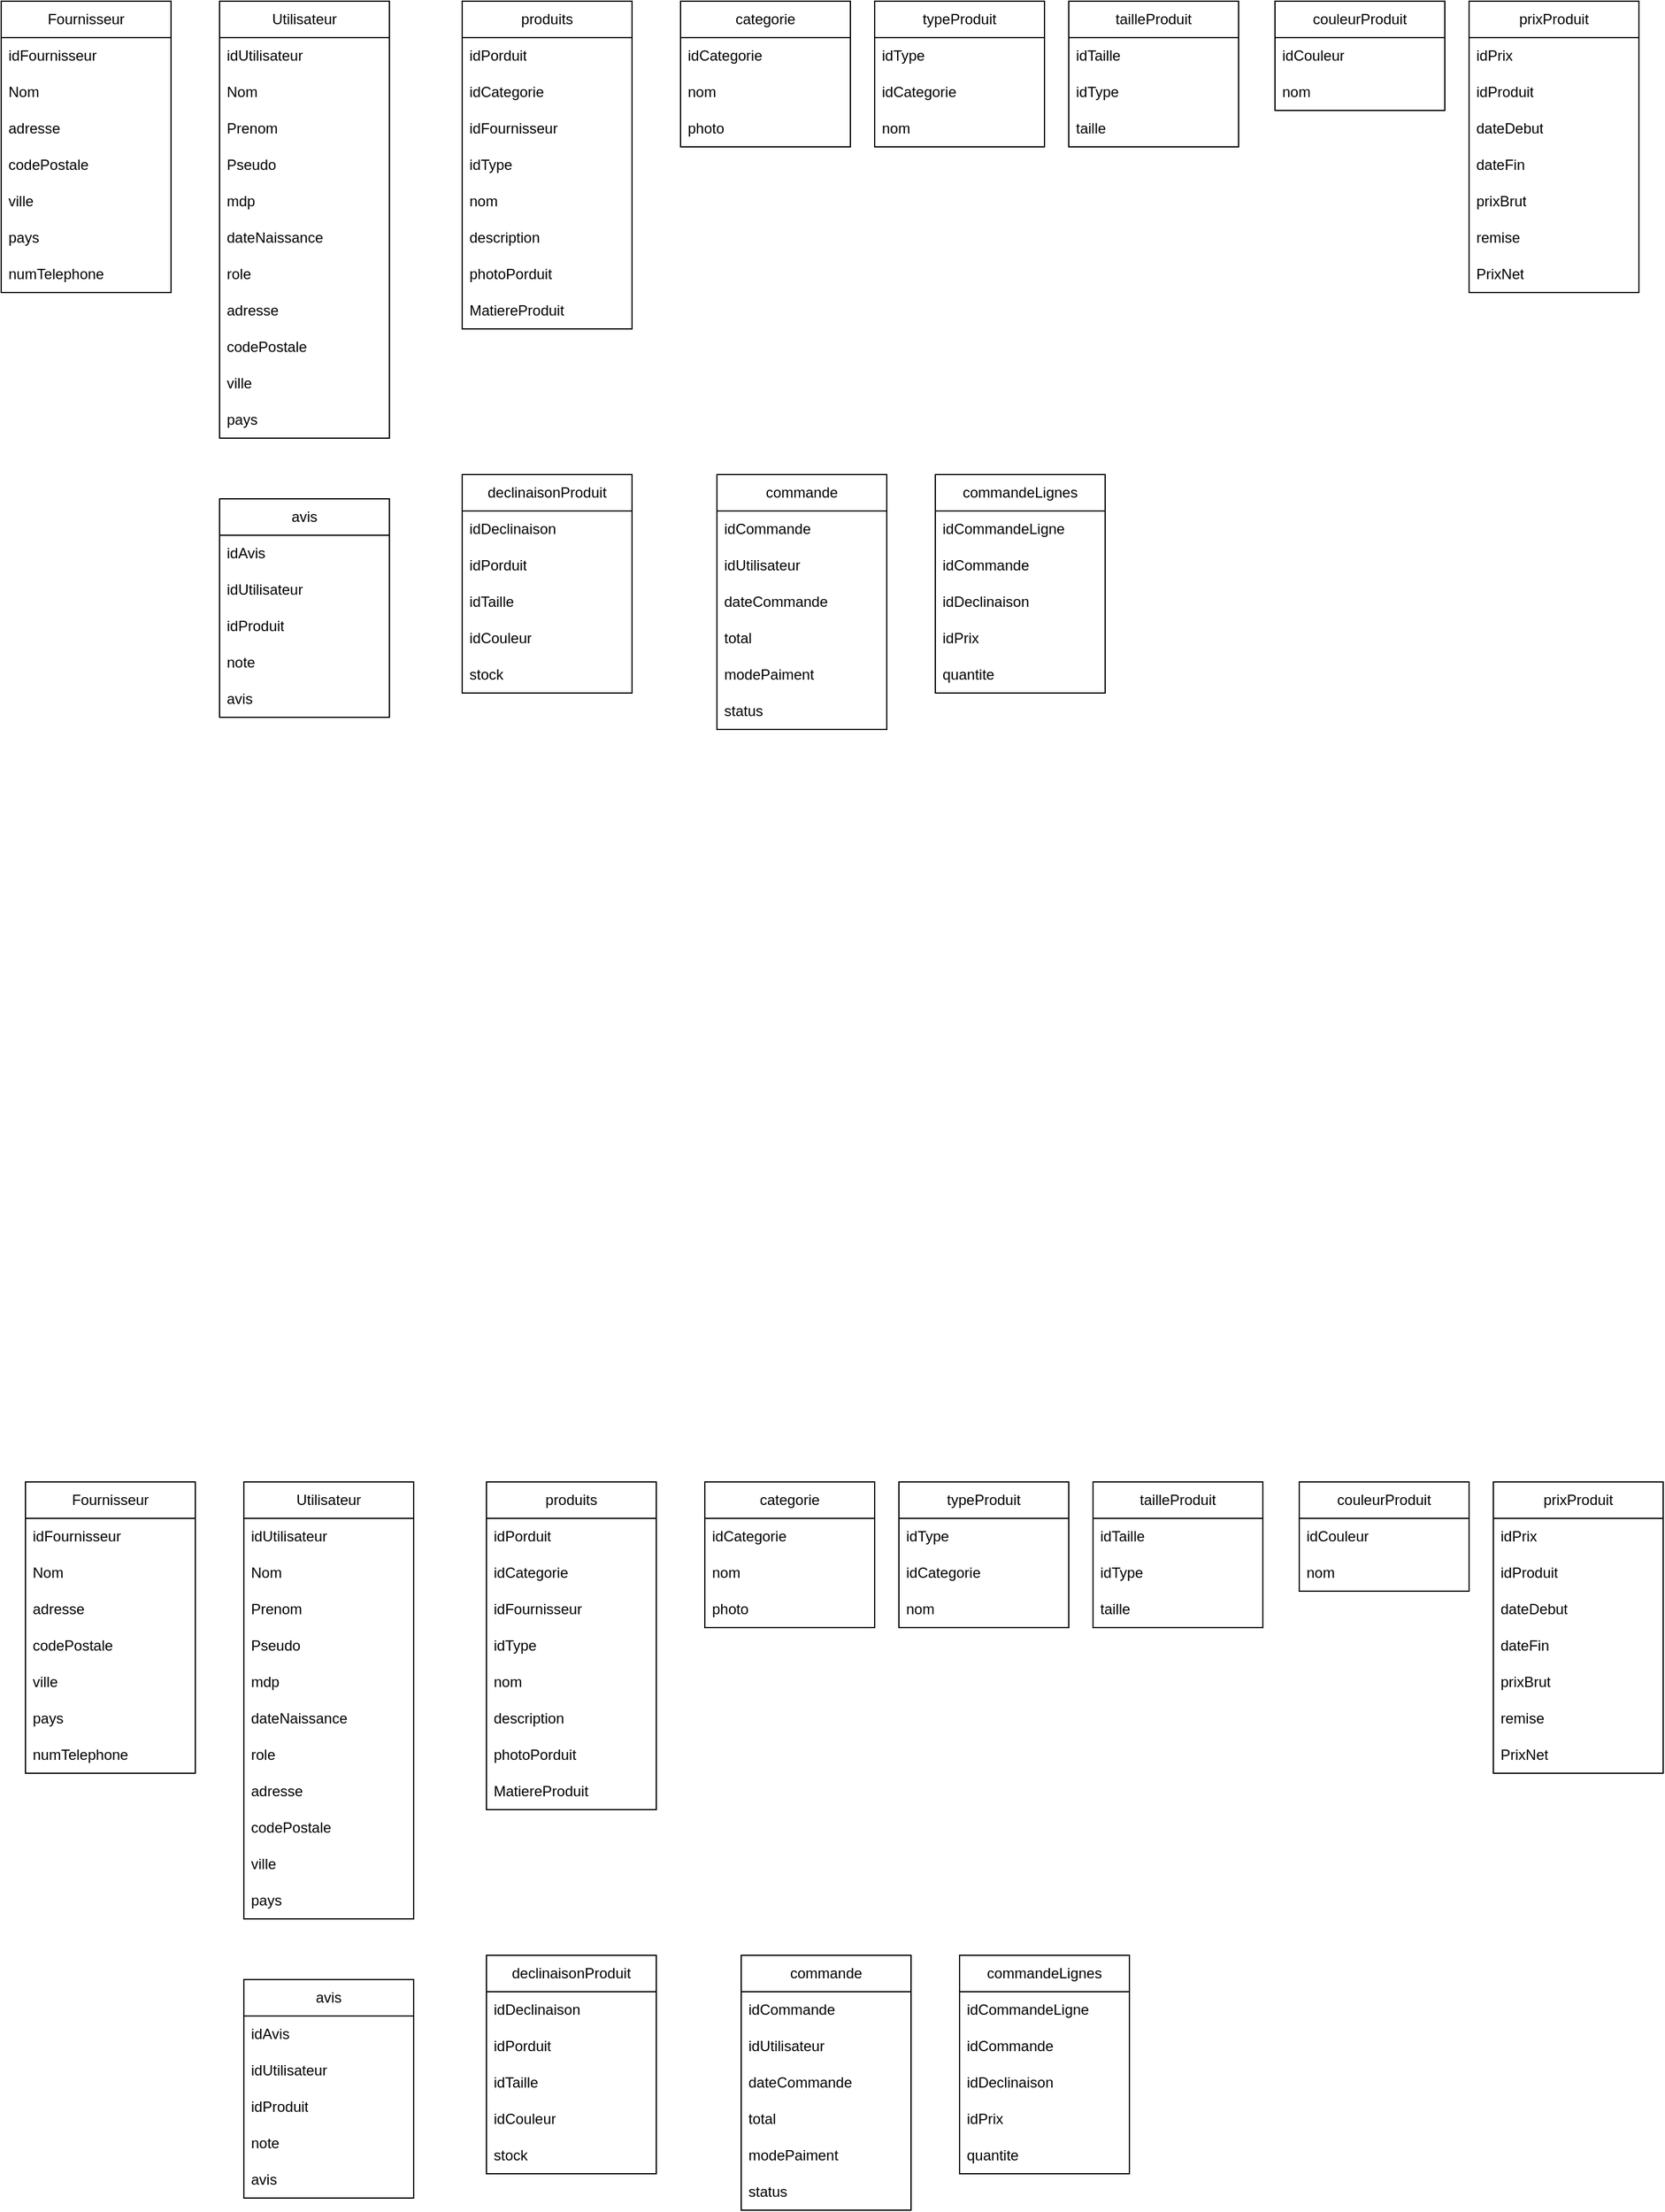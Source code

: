 <mxfile version="22.1.17" type="github">
  <diagram name="Page-1" id="k__kciaEi_C-6VSmyjG8">
    <mxGraphModel dx="2523" dy="2524" grid="1" gridSize="10" guides="1" tooltips="1" connect="1" arrows="1" fold="1" page="1" pageScale="1" pageWidth="827" pageHeight="1169" math="0" shadow="0">
      <root>
        <mxCell id="0" />
        <mxCell id="1" parent="0" />
        <mxCell id="GK3jMs-wadI2G_yXrErp-1" value="Utilisateur" style="swimlane;fontStyle=0;childLayout=stackLayout;horizontal=1;startSize=30;horizontalStack=0;resizeParent=1;resizeParentMax=0;resizeLast=0;collapsible=1;marginBottom=0;whiteSpace=wrap;html=1;" vertex="1" parent="1">
          <mxGeometry x="250" y="-30" width="140" height="360" as="geometry" />
        </mxCell>
        <mxCell id="GK3jMs-wadI2G_yXrErp-2" value="idUtilisateur" style="text;strokeColor=none;fillColor=none;align=left;verticalAlign=middle;spacingLeft=4;spacingRight=4;overflow=hidden;points=[[0,0.5],[1,0.5]];portConstraint=eastwest;rotatable=0;whiteSpace=wrap;html=1;" vertex="1" parent="GK3jMs-wadI2G_yXrErp-1">
          <mxGeometry y="30" width="140" height="30" as="geometry" />
        </mxCell>
        <mxCell id="GK3jMs-wadI2G_yXrErp-3" value="Nom" style="text;strokeColor=none;fillColor=none;align=left;verticalAlign=middle;spacingLeft=4;spacingRight=4;overflow=hidden;points=[[0,0.5],[1,0.5]];portConstraint=eastwest;rotatable=0;whiteSpace=wrap;html=1;" vertex="1" parent="GK3jMs-wadI2G_yXrErp-1">
          <mxGeometry y="60" width="140" height="30" as="geometry" />
        </mxCell>
        <mxCell id="GK3jMs-wadI2G_yXrErp-4" value="Prenom" style="text;strokeColor=none;fillColor=none;align=left;verticalAlign=middle;spacingLeft=4;spacingRight=4;overflow=hidden;points=[[0,0.5],[1,0.5]];portConstraint=eastwest;rotatable=0;whiteSpace=wrap;html=1;" vertex="1" parent="GK3jMs-wadI2G_yXrErp-1">
          <mxGeometry y="90" width="140" height="30" as="geometry" />
        </mxCell>
        <mxCell id="GK3jMs-wadI2G_yXrErp-5" value="Pseudo" style="text;strokeColor=none;fillColor=none;align=left;verticalAlign=middle;spacingLeft=4;spacingRight=4;overflow=hidden;points=[[0,0.5],[1,0.5]];portConstraint=eastwest;rotatable=0;whiteSpace=wrap;html=1;" vertex="1" parent="GK3jMs-wadI2G_yXrErp-1">
          <mxGeometry y="120" width="140" height="30" as="geometry" />
        </mxCell>
        <mxCell id="GK3jMs-wadI2G_yXrErp-10" value="mdp" style="text;strokeColor=none;fillColor=none;align=left;verticalAlign=middle;spacingLeft=4;spacingRight=4;overflow=hidden;points=[[0,0.5],[1,0.5]];portConstraint=eastwest;rotatable=0;whiteSpace=wrap;html=1;" vertex="1" parent="GK3jMs-wadI2G_yXrErp-1">
          <mxGeometry y="150" width="140" height="30" as="geometry" />
        </mxCell>
        <mxCell id="GK3jMs-wadI2G_yXrErp-12" value="dateNaissance" style="text;strokeColor=none;fillColor=none;align=left;verticalAlign=middle;spacingLeft=4;spacingRight=4;overflow=hidden;points=[[0,0.5],[1,0.5]];portConstraint=eastwest;rotatable=0;whiteSpace=wrap;html=1;" vertex="1" parent="GK3jMs-wadI2G_yXrErp-1">
          <mxGeometry y="180" width="140" height="30" as="geometry" />
        </mxCell>
        <mxCell id="GK3jMs-wadI2G_yXrErp-11" value="role" style="text;strokeColor=none;fillColor=none;align=left;verticalAlign=middle;spacingLeft=4;spacingRight=4;overflow=hidden;points=[[0,0.5],[1,0.5]];portConstraint=eastwest;rotatable=0;whiteSpace=wrap;html=1;" vertex="1" parent="GK3jMs-wadI2G_yXrErp-1">
          <mxGeometry y="210" width="140" height="30" as="geometry" />
        </mxCell>
        <mxCell id="GK3jMs-wadI2G_yXrErp-13" value="adresse" style="text;strokeColor=none;fillColor=none;align=left;verticalAlign=middle;spacingLeft=4;spacingRight=4;overflow=hidden;points=[[0,0.5],[1,0.5]];portConstraint=eastwest;rotatable=0;whiteSpace=wrap;html=1;" vertex="1" parent="GK3jMs-wadI2G_yXrErp-1">
          <mxGeometry y="240" width="140" height="30" as="geometry" />
        </mxCell>
        <mxCell id="GK3jMs-wadI2G_yXrErp-14" value="codePostale" style="text;strokeColor=none;fillColor=none;align=left;verticalAlign=middle;spacingLeft=4;spacingRight=4;overflow=hidden;points=[[0,0.5],[1,0.5]];portConstraint=eastwest;rotatable=0;whiteSpace=wrap;html=1;" vertex="1" parent="GK3jMs-wadI2G_yXrErp-1">
          <mxGeometry y="270" width="140" height="30" as="geometry" />
        </mxCell>
        <mxCell id="GK3jMs-wadI2G_yXrErp-15" value="ville" style="text;strokeColor=none;fillColor=none;align=left;verticalAlign=middle;spacingLeft=4;spacingRight=4;overflow=hidden;points=[[0,0.5],[1,0.5]];portConstraint=eastwest;rotatable=0;whiteSpace=wrap;html=1;" vertex="1" parent="GK3jMs-wadI2G_yXrErp-1">
          <mxGeometry y="300" width="140" height="30" as="geometry" />
        </mxCell>
        <mxCell id="GK3jMs-wadI2G_yXrErp-17" value="pays" style="text;strokeColor=none;fillColor=none;align=left;verticalAlign=middle;spacingLeft=4;spacingRight=4;overflow=hidden;points=[[0,0.5],[1,0.5]];portConstraint=eastwest;rotatable=0;whiteSpace=wrap;html=1;" vertex="1" parent="GK3jMs-wadI2G_yXrErp-1">
          <mxGeometry y="330" width="140" height="30" as="geometry" />
        </mxCell>
        <mxCell id="GK3jMs-wadI2G_yXrErp-18" value="produits" style="swimlane;fontStyle=0;childLayout=stackLayout;horizontal=1;startSize=30;horizontalStack=0;resizeParent=1;resizeParentMax=0;resizeLast=0;collapsible=1;marginBottom=0;whiteSpace=wrap;html=1;" vertex="1" parent="1">
          <mxGeometry x="450" y="-30" width="140" height="270" as="geometry" />
        </mxCell>
        <mxCell id="GK3jMs-wadI2G_yXrErp-19" value="idPorduit" style="text;strokeColor=none;fillColor=none;align=left;verticalAlign=middle;spacingLeft=4;spacingRight=4;overflow=hidden;points=[[0,0.5],[1,0.5]];portConstraint=eastwest;rotatable=0;whiteSpace=wrap;html=1;" vertex="1" parent="GK3jMs-wadI2G_yXrErp-18">
          <mxGeometry y="30" width="140" height="30" as="geometry" />
        </mxCell>
        <mxCell id="GK3jMs-wadI2G_yXrErp-20" value="idCategorie" style="text;strokeColor=none;fillColor=none;align=left;verticalAlign=middle;spacingLeft=4;spacingRight=4;overflow=hidden;points=[[0,0.5],[1,0.5]];portConstraint=eastwest;rotatable=0;whiteSpace=wrap;html=1;" vertex="1" parent="GK3jMs-wadI2G_yXrErp-18">
          <mxGeometry y="60" width="140" height="30" as="geometry" />
        </mxCell>
        <mxCell id="GK3jMs-wadI2G_yXrErp-21" value="idFournisseur" style="text;strokeColor=none;fillColor=none;align=left;verticalAlign=middle;spacingLeft=4;spacingRight=4;overflow=hidden;points=[[0,0.5],[1,0.5]];portConstraint=eastwest;rotatable=0;whiteSpace=wrap;html=1;" vertex="1" parent="GK3jMs-wadI2G_yXrErp-18">
          <mxGeometry y="90" width="140" height="30" as="geometry" />
        </mxCell>
        <mxCell id="GK3jMs-wadI2G_yXrErp-22" value="idType" style="text;strokeColor=none;fillColor=none;align=left;verticalAlign=middle;spacingLeft=4;spacingRight=4;overflow=hidden;points=[[0,0.5],[1,0.5]];portConstraint=eastwest;rotatable=0;whiteSpace=wrap;html=1;" vertex="1" parent="GK3jMs-wadI2G_yXrErp-18">
          <mxGeometry y="120" width="140" height="30" as="geometry" />
        </mxCell>
        <mxCell id="GK3jMs-wadI2G_yXrErp-23" value="nom" style="text;strokeColor=none;fillColor=none;align=left;verticalAlign=middle;spacingLeft=4;spacingRight=4;overflow=hidden;points=[[0,0.5],[1,0.5]];portConstraint=eastwest;rotatable=0;whiteSpace=wrap;html=1;" vertex="1" parent="GK3jMs-wadI2G_yXrErp-18">
          <mxGeometry y="150" width="140" height="30" as="geometry" />
        </mxCell>
        <mxCell id="GK3jMs-wadI2G_yXrErp-24" value="description" style="text;strokeColor=none;fillColor=none;align=left;verticalAlign=middle;spacingLeft=4;spacingRight=4;overflow=hidden;points=[[0,0.5],[1,0.5]];portConstraint=eastwest;rotatable=0;whiteSpace=wrap;html=1;" vertex="1" parent="GK3jMs-wadI2G_yXrErp-18">
          <mxGeometry y="180" width="140" height="30" as="geometry" />
        </mxCell>
        <mxCell id="GK3jMs-wadI2G_yXrErp-25" value="photoPorduit" style="text;strokeColor=none;fillColor=none;align=left;verticalAlign=middle;spacingLeft=4;spacingRight=4;overflow=hidden;points=[[0,0.5],[1,0.5]];portConstraint=eastwest;rotatable=0;whiteSpace=wrap;html=1;" vertex="1" parent="GK3jMs-wadI2G_yXrErp-18">
          <mxGeometry y="210" width="140" height="30" as="geometry" />
        </mxCell>
        <mxCell id="GK3jMs-wadI2G_yXrErp-26" value="MatiereProduit" style="text;strokeColor=none;fillColor=none;align=left;verticalAlign=middle;spacingLeft=4;spacingRight=4;overflow=hidden;points=[[0,0.5],[1,0.5]];portConstraint=eastwest;rotatable=0;whiteSpace=wrap;html=1;" vertex="1" parent="GK3jMs-wadI2G_yXrErp-18">
          <mxGeometry y="240" width="140" height="30" as="geometry" />
        </mxCell>
        <mxCell id="GK3jMs-wadI2G_yXrErp-30" value="categorie" style="swimlane;fontStyle=0;childLayout=stackLayout;horizontal=1;startSize=30;horizontalStack=0;resizeParent=1;resizeParentMax=0;resizeLast=0;collapsible=1;marginBottom=0;whiteSpace=wrap;html=1;" vertex="1" parent="1">
          <mxGeometry x="630" y="-30" width="140" height="120" as="geometry" />
        </mxCell>
        <mxCell id="GK3jMs-wadI2G_yXrErp-31" value="idCategorie" style="text;strokeColor=none;fillColor=none;align=left;verticalAlign=middle;spacingLeft=4;spacingRight=4;overflow=hidden;points=[[0,0.5],[1,0.5]];portConstraint=eastwest;rotatable=0;whiteSpace=wrap;html=1;" vertex="1" parent="GK3jMs-wadI2G_yXrErp-30">
          <mxGeometry y="30" width="140" height="30" as="geometry" />
        </mxCell>
        <mxCell id="GK3jMs-wadI2G_yXrErp-32" value="nom" style="text;strokeColor=none;fillColor=none;align=left;verticalAlign=middle;spacingLeft=4;spacingRight=4;overflow=hidden;points=[[0,0.5],[1,0.5]];portConstraint=eastwest;rotatable=0;whiteSpace=wrap;html=1;" vertex="1" parent="GK3jMs-wadI2G_yXrErp-30">
          <mxGeometry y="60" width="140" height="30" as="geometry" />
        </mxCell>
        <mxCell id="GK3jMs-wadI2G_yXrErp-35" value="photo" style="text;strokeColor=none;fillColor=none;align=left;verticalAlign=middle;spacingLeft=4;spacingRight=4;overflow=hidden;points=[[0,0.5],[1,0.5]];portConstraint=eastwest;rotatable=0;whiteSpace=wrap;html=1;" vertex="1" parent="GK3jMs-wadI2G_yXrErp-30">
          <mxGeometry y="90" width="140" height="30" as="geometry" />
        </mxCell>
        <mxCell id="GK3jMs-wadI2G_yXrErp-39" value="typeProduit" style="swimlane;fontStyle=0;childLayout=stackLayout;horizontal=1;startSize=30;horizontalStack=0;resizeParent=1;resizeParentMax=0;resizeLast=0;collapsible=1;marginBottom=0;whiteSpace=wrap;html=1;" vertex="1" parent="1">
          <mxGeometry x="790" y="-30" width="140" height="120" as="geometry" />
        </mxCell>
        <mxCell id="GK3jMs-wadI2G_yXrErp-40" value="idType" style="text;strokeColor=none;fillColor=none;align=left;verticalAlign=middle;spacingLeft=4;spacingRight=4;overflow=hidden;points=[[0,0.5],[1,0.5]];portConstraint=eastwest;rotatable=0;whiteSpace=wrap;html=1;" vertex="1" parent="GK3jMs-wadI2G_yXrErp-39">
          <mxGeometry y="30" width="140" height="30" as="geometry" />
        </mxCell>
        <mxCell id="GK3jMs-wadI2G_yXrErp-41" value="idCategorie" style="text;strokeColor=none;fillColor=none;align=left;verticalAlign=middle;spacingLeft=4;spacingRight=4;overflow=hidden;points=[[0,0.5],[1,0.5]];portConstraint=eastwest;rotatable=0;whiteSpace=wrap;html=1;" vertex="1" parent="GK3jMs-wadI2G_yXrErp-39">
          <mxGeometry y="60" width="140" height="30" as="geometry" />
        </mxCell>
        <mxCell id="GK3jMs-wadI2G_yXrErp-44" value="nom" style="text;strokeColor=none;fillColor=none;align=left;verticalAlign=middle;spacingLeft=4;spacingRight=4;overflow=hidden;points=[[0,0.5],[1,0.5]];portConstraint=eastwest;rotatable=0;whiteSpace=wrap;html=1;" vertex="1" parent="GK3jMs-wadI2G_yXrErp-39">
          <mxGeometry y="90" width="140" height="30" as="geometry" />
        </mxCell>
        <mxCell id="GK3jMs-wadI2G_yXrErp-48" value="tailleProduit" style="swimlane;fontStyle=0;childLayout=stackLayout;horizontal=1;startSize=30;horizontalStack=0;resizeParent=1;resizeParentMax=0;resizeLast=0;collapsible=1;marginBottom=0;whiteSpace=wrap;html=1;" vertex="1" parent="1">
          <mxGeometry x="950" y="-30" width="140" height="120" as="geometry" />
        </mxCell>
        <mxCell id="GK3jMs-wadI2G_yXrErp-49" value="idTaille" style="text;strokeColor=none;fillColor=none;align=left;verticalAlign=middle;spacingLeft=4;spacingRight=4;overflow=hidden;points=[[0,0.5],[1,0.5]];portConstraint=eastwest;rotatable=0;whiteSpace=wrap;html=1;" vertex="1" parent="GK3jMs-wadI2G_yXrErp-48">
          <mxGeometry y="30" width="140" height="30" as="geometry" />
        </mxCell>
        <mxCell id="GK3jMs-wadI2G_yXrErp-50" value="idType" style="text;strokeColor=none;fillColor=none;align=left;verticalAlign=middle;spacingLeft=4;spacingRight=4;overflow=hidden;points=[[0,0.5],[1,0.5]];portConstraint=eastwest;rotatable=0;whiteSpace=wrap;html=1;" vertex="1" parent="GK3jMs-wadI2G_yXrErp-48">
          <mxGeometry y="60" width="140" height="30" as="geometry" />
        </mxCell>
        <mxCell id="GK3jMs-wadI2G_yXrErp-51" value="taille" style="text;strokeColor=none;fillColor=none;align=left;verticalAlign=middle;spacingLeft=4;spacingRight=4;overflow=hidden;points=[[0,0.5],[1,0.5]];portConstraint=eastwest;rotatable=0;whiteSpace=wrap;html=1;" vertex="1" parent="GK3jMs-wadI2G_yXrErp-48">
          <mxGeometry y="90" width="140" height="30" as="geometry" />
        </mxCell>
        <mxCell id="GK3jMs-wadI2G_yXrErp-57" value="couleurProduit" style="swimlane;fontStyle=0;childLayout=stackLayout;horizontal=1;startSize=30;horizontalStack=0;resizeParent=1;resizeParentMax=0;resizeLast=0;collapsible=1;marginBottom=0;whiteSpace=wrap;html=1;" vertex="1" parent="1">
          <mxGeometry x="1120" y="-30" width="140" height="90" as="geometry" />
        </mxCell>
        <mxCell id="GK3jMs-wadI2G_yXrErp-58" value="idCouleur" style="text;strokeColor=none;fillColor=none;align=left;verticalAlign=middle;spacingLeft=4;spacingRight=4;overflow=hidden;points=[[0,0.5],[1,0.5]];portConstraint=eastwest;rotatable=0;whiteSpace=wrap;html=1;" vertex="1" parent="GK3jMs-wadI2G_yXrErp-57">
          <mxGeometry y="30" width="140" height="30" as="geometry" />
        </mxCell>
        <mxCell id="GK3jMs-wadI2G_yXrErp-62" value="nom" style="text;strokeColor=none;fillColor=none;align=left;verticalAlign=middle;spacingLeft=4;spacingRight=4;overflow=hidden;points=[[0,0.5],[1,0.5]];portConstraint=eastwest;rotatable=0;whiteSpace=wrap;html=1;" vertex="1" parent="GK3jMs-wadI2G_yXrErp-57">
          <mxGeometry y="60" width="140" height="30" as="geometry" />
        </mxCell>
        <mxCell id="GK3jMs-wadI2G_yXrErp-66" value="prixProduit" style="swimlane;fontStyle=0;childLayout=stackLayout;horizontal=1;startSize=30;horizontalStack=0;resizeParent=1;resizeParentMax=0;resizeLast=0;collapsible=1;marginBottom=0;whiteSpace=wrap;html=1;" vertex="1" parent="1">
          <mxGeometry x="1280" y="-30" width="140" height="240" as="geometry" />
        </mxCell>
        <mxCell id="GK3jMs-wadI2G_yXrErp-67" value="idPrix" style="text;strokeColor=none;fillColor=none;align=left;verticalAlign=middle;spacingLeft=4;spacingRight=4;overflow=hidden;points=[[0,0.5],[1,0.5]];portConstraint=eastwest;rotatable=0;whiteSpace=wrap;html=1;" vertex="1" parent="GK3jMs-wadI2G_yXrErp-66">
          <mxGeometry y="30" width="140" height="30" as="geometry" />
        </mxCell>
        <mxCell id="GK3jMs-wadI2G_yXrErp-68" value="idProduit" style="text;strokeColor=none;fillColor=none;align=left;verticalAlign=middle;spacingLeft=4;spacingRight=4;overflow=hidden;points=[[0,0.5],[1,0.5]];portConstraint=eastwest;rotatable=0;whiteSpace=wrap;html=1;" vertex="1" parent="GK3jMs-wadI2G_yXrErp-66">
          <mxGeometry y="60" width="140" height="30" as="geometry" />
        </mxCell>
        <mxCell id="GK3jMs-wadI2G_yXrErp-69" value="dateDebut" style="text;strokeColor=none;fillColor=none;align=left;verticalAlign=middle;spacingLeft=4;spacingRight=4;overflow=hidden;points=[[0,0.5],[1,0.5]];portConstraint=eastwest;rotatable=0;whiteSpace=wrap;html=1;" vertex="1" parent="GK3jMs-wadI2G_yXrErp-66">
          <mxGeometry y="90" width="140" height="30" as="geometry" />
        </mxCell>
        <mxCell id="GK3jMs-wadI2G_yXrErp-70" value="dateFin" style="text;strokeColor=none;fillColor=none;align=left;verticalAlign=middle;spacingLeft=4;spacingRight=4;overflow=hidden;points=[[0,0.5],[1,0.5]];portConstraint=eastwest;rotatable=0;whiteSpace=wrap;html=1;" vertex="1" parent="GK3jMs-wadI2G_yXrErp-66">
          <mxGeometry y="120" width="140" height="30" as="geometry" />
        </mxCell>
        <mxCell id="GK3jMs-wadI2G_yXrErp-71" value="prixBrut" style="text;strokeColor=none;fillColor=none;align=left;verticalAlign=middle;spacingLeft=4;spacingRight=4;overflow=hidden;points=[[0,0.5],[1,0.5]];portConstraint=eastwest;rotatable=0;whiteSpace=wrap;html=1;" vertex="1" parent="GK3jMs-wadI2G_yXrErp-66">
          <mxGeometry y="150" width="140" height="30" as="geometry" />
        </mxCell>
        <mxCell id="GK3jMs-wadI2G_yXrErp-72" value="remise" style="text;strokeColor=none;fillColor=none;align=left;verticalAlign=middle;spacingLeft=4;spacingRight=4;overflow=hidden;points=[[0,0.5],[1,0.5]];portConstraint=eastwest;rotatable=0;whiteSpace=wrap;html=1;" vertex="1" parent="GK3jMs-wadI2G_yXrErp-66">
          <mxGeometry y="180" width="140" height="30" as="geometry" />
        </mxCell>
        <mxCell id="GK3jMs-wadI2G_yXrErp-73" value="PrixNet" style="text;strokeColor=none;fillColor=none;align=left;verticalAlign=middle;spacingLeft=4;spacingRight=4;overflow=hidden;points=[[0,0.5],[1,0.5]];portConstraint=eastwest;rotatable=0;whiteSpace=wrap;html=1;" vertex="1" parent="GK3jMs-wadI2G_yXrErp-66">
          <mxGeometry y="210" width="140" height="30" as="geometry" />
        </mxCell>
        <mxCell id="GK3jMs-wadI2G_yXrErp-75" value="declinaisonProduit" style="swimlane;fontStyle=0;childLayout=stackLayout;horizontal=1;startSize=30;horizontalStack=0;resizeParent=1;resizeParentMax=0;resizeLast=0;collapsible=1;marginBottom=0;whiteSpace=wrap;html=1;" vertex="1" parent="1">
          <mxGeometry x="450" y="360" width="140" height="180" as="geometry" />
        </mxCell>
        <mxCell id="GK3jMs-wadI2G_yXrErp-77" value="idDeclinaison" style="text;strokeColor=none;fillColor=none;align=left;verticalAlign=middle;spacingLeft=4;spacingRight=4;overflow=hidden;points=[[0,0.5],[1,0.5]];portConstraint=eastwest;rotatable=0;whiteSpace=wrap;html=1;" vertex="1" parent="GK3jMs-wadI2G_yXrErp-75">
          <mxGeometry y="30" width="140" height="30" as="geometry" />
        </mxCell>
        <mxCell id="GK3jMs-wadI2G_yXrErp-76" value="idPorduit" style="text;strokeColor=none;fillColor=none;align=left;verticalAlign=middle;spacingLeft=4;spacingRight=4;overflow=hidden;points=[[0,0.5],[1,0.5]];portConstraint=eastwest;rotatable=0;whiteSpace=wrap;html=1;" vertex="1" parent="GK3jMs-wadI2G_yXrErp-75">
          <mxGeometry y="60" width="140" height="30" as="geometry" />
        </mxCell>
        <mxCell id="GK3jMs-wadI2G_yXrErp-78" value="idTaille" style="text;strokeColor=none;fillColor=none;align=left;verticalAlign=middle;spacingLeft=4;spacingRight=4;overflow=hidden;points=[[0,0.5],[1,0.5]];portConstraint=eastwest;rotatable=0;whiteSpace=wrap;html=1;" vertex="1" parent="GK3jMs-wadI2G_yXrErp-75">
          <mxGeometry y="90" width="140" height="30" as="geometry" />
        </mxCell>
        <mxCell id="GK3jMs-wadI2G_yXrErp-79" value="idCouleur" style="text;strokeColor=none;fillColor=none;align=left;verticalAlign=middle;spacingLeft=4;spacingRight=4;overflow=hidden;points=[[0,0.5],[1,0.5]];portConstraint=eastwest;rotatable=0;whiteSpace=wrap;html=1;" vertex="1" parent="GK3jMs-wadI2G_yXrErp-75">
          <mxGeometry y="120" width="140" height="30" as="geometry" />
        </mxCell>
        <mxCell id="GK3jMs-wadI2G_yXrErp-80" value="stock" style="text;strokeColor=none;fillColor=none;align=left;verticalAlign=middle;spacingLeft=4;spacingRight=4;overflow=hidden;points=[[0,0.5],[1,0.5]];portConstraint=eastwest;rotatable=0;whiteSpace=wrap;html=1;" vertex="1" parent="GK3jMs-wadI2G_yXrErp-75">
          <mxGeometry y="150" width="140" height="30" as="geometry" />
        </mxCell>
        <mxCell id="GK3jMs-wadI2G_yXrErp-84" value="avis" style="swimlane;fontStyle=0;childLayout=stackLayout;horizontal=1;startSize=30;horizontalStack=0;resizeParent=1;resizeParentMax=0;resizeLast=0;collapsible=1;marginBottom=0;whiteSpace=wrap;html=1;" vertex="1" parent="1">
          <mxGeometry x="250" y="380" width="140" height="180" as="geometry" />
        </mxCell>
        <mxCell id="GK3jMs-wadI2G_yXrErp-85" value="idAvis" style="text;strokeColor=none;fillColor=none;align=left;verticalAlign=middle;spacingLeft=4;spacingRight=4;overflow=hidden;points=[[0,0.5],[1,0.5]];portConstraint=eastwest;rotatable=0;whiteSpace=wrap;html=1;" vertex="1" parent="GK3jMs-wadI2G_yXrErp-84">
          <mxGeometry y="30" width="140" height="30" as="geometry" />
        </mxCell>
        <mxCell id="GK3jMs-wadI2G_yXrErp-86" value="idUtilisateur" style="text;strokeColor=none;fillColor=none;align=left;verticalAlign=middle;spacingLeft=4;spacingRight=4;overflow=hidden;points=[[0,0.5],[1,0.5]];portConstraint=eastwest;rotatable=0;whiteSpace=wrap;html=1;" vertex="1" parent="GK3jMs-wadI2G_yXrErp-84">
          <mxGeometry y="60" width="140" height="30" as="geometry" />
        </mxCell>
        <mxCell id="GK3jMs-wadI2G_yXrErp-87" value="idProduit" style="text;strokeColor=none;fillColor=none;align=left;verticalAlign=middle;spacingLeft=4;spacingRight=4;overflow=hidden;points=[[0,0.5],[1,0.5]];portConstraint=eastwest;rotatable=0;whiteSpace=wrap;html=1;" vertex="1" parent="GK3jMs-wadI2G_yXrErp-84">
          <mxGeometry y="90" width="140" height="30" as="geometry" />
        </mxCell>
        <mxCell id="GK3jMs-wadI2G_yXrErp-88" value="note" style="text;strokeColor=none;fillColor=none;align=left;verticalAlign=middle;spacingLeft=4;spacingRight=4;overflow=hidden;points=[[0,0.5],[1,0.5]];portConstraint=eastwest;rotatable=0;whiteSpace=wrap;html=1;" vertex="1" parent="GK3jMs-wadI2G_yXrErp-84">
          <mxGeometry y="120" width="140" height="30" as="geometry" />
        </mxCell>
        <mxCell id="GK3jMs-wadI2G_yXrErp-89" value="avis" style="text;strokeColor=none;fillColor=none;align=left;verticalAlign=middle;spacingLeft=4;spacingRight=4;overflow=hidden;points=[[0,0.5],[1,0.5]];portConstraint=eastwest;rotatable=0;whiteSpace=wrap;html=1;" vertex="1" parent="GK3jMs-wadI2G_yXrErp-84">
          <mxGeometry y="150" width="140" height="30" as="geometry" />
        </mxCell>
        <mxCell id="GK3jMs-wadI2G_yXrErp-90" value="commande" style="swimlane;fontStyle=0;childLayout=stackLayout;horizontal=1;startSize=30;horizontalStack=0;resizeParent=1;resizeParentMax=0;resizeLast=0;collapsible=1;marginBottom=0;whiteSpace=wrap;html=1;" vertex="1" parent="1">
          <mxGeometry x="660" y="360" width="140" height="210" as="geometry" />
        </mxCell>
        <mxCell id="GK3jMs-wadI2G_yXrErp-91" value="idCommande" style="text;strokeColor=none;fillColor=none;align=left;verticalAlign=middle;spacingLeft=4;spacingRight=4;overflow=hidden;points=[[0,0.5],[1,0.5]];portConstraint=eastwest;rotatable=0;whiteSpace=wrap;html=1;" vertex="1" parent="GK3jMs-wadI2G_yXrErp-90">
          <mxGeometry y="30" width="140" height="30" as="geometry" />
        </mxCell>
        <mxCell id="GK3jMs-wadI2G_yXrErp-92" value="idUtilisateur" style="text;strokeColor=none;fillColor=none;align=left;verticalAlign=middle;spacingLeft=4;spacingRight=4;overflow=hidden;points=[[0,0.5],[1,0.5]];portConstraint=eastwest;rotatable=0;whiteSpace=wrap;html=1;" vertex="1" parent="GK3jMs-wadI2G_yXrErp-90">
          <mxGeometry y="60" width="140" height="30" as="geometry" />
        </mxCell>
        <mxCell id="GK3jMs-wadI2G_yXrErp-93" value="dateCommande" style="text;strokeColor=none;fillColor=none;align=left;verticalAlign=middle;spacingLeft=4;spacingRight=4;overflow=hidden;points=[[0,0.5],[1,0.5]];portConstraint=eastwest;rotatable=0;whiteSpace=wrap;html=1;" vertex="1" parent="GK3jMs-wadI2G_yXrErp-90">
          <mxGeometry y="90" width="140" height="30" as="geometry" />
        </mxCell>
        <mxCell id="GK3jMs-wadI2G_yXrErp-94" value="total" style="text;strokeColor=none;fillColor=none;align=left;verticalAlign=middle;spacingLeft=4;spacingRight=4;overflow=hidden;points=[[0,0.5],[1,0.5]];portConstraint=eastwest;rotatable=0;whiteSpace=wrap;html=1;" vertex="1" parent="GK3jMs-wadI2G_yXrErp-90">
          <mxGeometry y="120" width="140" height="30" as="geometry" />
        </mxCell>
        <mxCell id="GK3jMs-wadI2G_yXrErp-95" value="modePaiment" style="text;strokeColor=none;fillColor=none;align=left;verticalAlign=middle;spacingLeft=4;spacingRight=4;overflow=hidden;points=[[0,0.5],[1,0.5]];portConstraint=eastwest;rotatable=0;whiteSpace=wrap;html=1;" vertex="1" parent="GK3jMs-wadI2G_yXrErp-90">
          <mxGeometry y="150" width="140" height="30" as="geometry" />
        </mxCell>
        <mxCell id="GK3jMs-wadI2G_yXrErp-96" value="status" style="text;strokeColor=none;fillColor=none;align=left;verticalAlign=middle;spacingLeft=4;spacingRight=4;overflow=hidden;points=[[0,0.5],[1,0.5]];portConstraint=eastwest;rotatable=0;whiteSpace=wrap;html=1;" vertex="1" parent="GK3jMs-wadI2G_yXrErp-90">
          <mxGeometry y="180" width="140" height="30" as="geometry" />
        </mxCell>
        <mxCell id="GK3jMs-wadI2G_yXrErp-97" value="commandeLignes" style="swimlane;fontStyle=0;childLayout=stackLayout;horizontal=1;startSize=30;horizontalStack=0;resizeParent=1;resizeParentMax=0;resizeLast=0;collapsible=1;marginBottom=0;whiteSpace=wrap;html=1;" vertex="1" parent="1">
          <mxGeometry x="840" y="360" width="140" height="180" as="geometry" />
        </mxCell>
        <mxCell id="GK3jMs-wadI2G_yXrErp-98" value="idCommandeLigne" style="text;strokeColor=none;fillColor=none;align=left;verticalAlign=middle;spacingLeft=4;spacingRight=4;overflow=hidden;points=[[0,0.5],[1,0.5]];portConstraint=eastwest;rotatable=0;whiteSpace=wrap;html=1;" vertex="1" parent="GK3jMs-wadI2G_yXrErp-97">
          <mxGeometry y="30" width="140" height="30" as="geometry" />
        </mxCell>
        <mxCell id="GK3jMs-wadI2G_yXrErp-99" value="idCommande" style="text;strokeColor=none;fillColor=none;align=left;verticalAlign=middle;spacingLeft=4;spacingRight=4;overflow=hidden;points=[[0,0.5],[1,0.5]];portConstraint=eastwest;rotatable=0;whiteSpace=wrap;html=1;" vertex="1" parent="GK3jMs-wadI2G_yXrErp-97">
          <mxGeometry y="60" width="140" height="30" as="geometry" />
        </mxCell>
        <mxCell id="GK3jMs-wadI2G_yXrErp-100" value="idDeclinaison" style="text;strokeColor=none;fillColor=none;align=left;verticalAlign=middle;spacingLeft=4;spacingRight=4;overflow=hidden;points=[[0,0.5],[1,0.5]];portConstraint=eastwest;rotatable=0;whiteSpace=wrap;html=1;" vertex="1" parent="GK3jMs-wadI2G_yXrErp-97">
          <mxGeometry y="90" width="140" height="30" as="geometry" />
        </mxCell>
        <mxCell id="GK3jMs-wadI2G_yXrErp-101" value="idPrix" style="text;strokeColor=none;fillColor=none;align=left;verticalAlign=middle;spacingLeft=4;spacingRight=4;overflow=hidden;points=[[0,0.5],[1,0.5]];portConstraint=eastwest;rotatable=0;whiteSpace=wrap;html=1;" vertex="1" parent="GK3jMs-wadI2G_yXrErp-97">
          <mxGeometry y="120" width="140" height="30" as="geometry" />
        </mxCell>
        <mxCell id="GK3jMs-wadI2G_yXrErp-102" value="quantite" style="text;strokeColor=none;fillColor=none;align=left;verticalAlign=middle;spacingLeft=4;spacingRight=4;overflow=hidden;points=[[0,0.5],[1,0.5]];portConstraint=eastwest;rotatable=0;whiteSpace=wrap;html=1;" vertex="1" parent="GK3jMs-wadI2G_yXrErp-97">
          <mxGeometry y="150" width="140" height="30" as="geometry" />
        </mxCell>
        <mxCell id="GK3jMs-wadI2G_yXrErp-104" value="Fournisseur" style="swimlane;fontStyle=0;childLayout=stackLayout;horizontal=1;startSize=30;horizontalStack=0;resizeParent=1;resizeParentMax=0;resizeLast=0;collapsible=1;marginBottom=0;whiteSpace=wrap;html=1;" vertex="1" parent="1">
          <mxGeometry x="70" y="-30" width="140" height="240" as="geometry" />
        </mxCell>
        <mxCell id="GK3jMs-wadI2G_yXrErp-105" value="idFournisseur" style="text;strokeColor=none;fillColor=none;align=left;verticalAlign=middle;spacingLeft=4;spacingRight=4;overflow=hidden;points=[[0,0.5],[1,0.5]];portConstraint=eastwest;rotatable=0;whiteSpace=wrap;html=1;" vertex="1" parent="GK3jMs-wadI2G_yXrErp-104">
          <mxGeometry y="30" width="140" height="30" as="geometry" />
        </mxCell>
        <mxCell id="GK3jMs-wadI2G_yXrErp-106" value="Nom" style="text;strokeColor=none;fillColor=none;align=left;verticalAlign=middle;spacingLeft=4;spacingRight=4;overflow=hidden;points=[[0,0.5],[1,0.5]];portConstraint=eastwest;rotatable=0;whiteSpace=wrap;html=1;" vertex="1" parent="GK3jMs-wadI2G_yXrErp-104">
          <mxGeometry y="60" width="140" height="30" as="geometry" />
        </mxCell>
        <mxCell id="GK3jMs-wadI2G_yXrErp-112" value="adresse" style="text;strokeColor=none;fillColor=none;align=left;verticalAlign=middle;spacingLeft=4;spacingRight=4;overflow=hidden;points=[[0,0.5],[1,0.5]];portConstraint=eastwest;rotatable=0;whiteSpace=wrap;html=1;" vertex="1" parent="GK3jMs-wadI2G_yXrErp-104">
          <mxGeometry y="90" width="140" height="30" as="geometry" />
        </mxCell>
        <mxCell id="GK3jMs-wadI2G_yXrErp-113" value="codePostale" style="text;strokeColor=none;fillColor=none;align=left;verticalAlign=middle;spacingLeft=4;spacingRight=4;overflow=hidden;points=[[0,0.5],[1,0.5]];portConstraint=eastwest;rotatable=0;whiteSpace=wrap;html=1;" vertex="1" parent="GK3jMs-wadI2G_yXrErp-104">
          <mxGeometry y="120" width="140" height="30" as="geometry" />
        </mxCell>
        <mxCell id="GK3jMs-wadI2G_yXrErp-114" value="ville" style="text;strokeColor=none;fillColor=none;align=left;verticalAlign=middle;spacingLeft=4;spacingRight=4;overflow=hidden;points=[[0,0.5],[1,0.5]];portConstraint=eastwest;rotatable=0;whiteSpace=wrap;html=1;" vertex="1" parent="GK3jMs-wadI2G_yXrErp-104">
          <mxGeometry y="150" width="140" height="30" as="geometry" />
        </mxCell>
        <mxCell id="GK3jMs-wadI2G_yXrErp-115" value="pays" style="text;strokeColor=none;fillColor=none;align=left;verticalAlign=middle;spacingLeft=4;spacingRight=4;overflow=hidden;points=[[0,0.5],[1,0.5]];portConstraint=eastwest;rotatable=0;whiteSpace=wrap;html=1;" vertex="1" parent="GK3jMs-wadI2G_yXrErp-104">
          <mxGeometry y="180" width="140" height="30" as="geometry" />
        </mxCell>
        <mxCell id="GK3jMs-wadI2G_yXrErp-116" value="numTelephone" style="text;strokeColor=none;fillColor=none;align=left;verticalAlign=middle;spacingLeft=4;spacingRight=4;overflow=hidden;points=[[0,0.5],[1,0.5]];portConstraint=eastwest;rotatable=0;whiteSpace=wrap;html=1;" vertex="1" parent="GK3jMs-wadI2G_yXrErp-104">
          <mxGeometry y="210" width="140" height="30" as="geometry" />
        </mxCell>
        <mxCell id="GK3jMs-wadI2G_yXrErp-117" value="Utilisateur" style="swimlane;fontStyle=0;childLayout=stackLayout;horizontal=1;startSize=30;horizontalStack=0;resizeParent=1;resizeParentMax=0;resizeLast=0;collapsible=1;marginBottom=0;whiteSpace=wrap;html=1;" vertex="1" parent="1">
          <mxGeometry x="270" y="1190" width="140" height="360" as="geometry" />
        </mxCell>
        <mxCell id="GK3jMs-wadI2G_yXrErp-118" value="idUtilisateur" style="text;strokeColor=none;fillColor=none;align=left;verticalAlign=middle;spacingLeft=4;spacingRight=4;overflow=hidden;points=[[0,0.5],[1,0.5]];portConstraint=eastwest;rotatable=0;whiteSpace=wrap;html=1;" vertex="1" parent="GK3jMs-wadI2G_yXrErp-117">
          <mxGeometry y="30" width="140" height="30" as="geometry" />
        </mxCell>
        <mxCell id="GK3jMs-wadI2G_yXrErp-119" value="Nom" style="text;strokeColor=none;fillColor=none;align=left;verticalAlign=middle;spacingLeft=4;spacingRight=4;overflow=hidden;points=[[0,0.5],[1,0.5]];portConstraint=eastwest;rotatable=0;whiteSpace=wrap;html=1;" vertex="1" parent="GK3jMs-wadI2G_yXrErp-117">
          <mxGeometry y="60" width="140" height="30" as="geometry" />
        </mxCell>
        <mxCell id="GK3jMs-wadI2G_yXrErp-120" value="Prenom" style="text;strokeColor=none;fillColor=none;align=left;verticalAlign=middle;spacingLeft=4;spacingRight=4;overflow=hidden;points=[[0,0.5],[1,0.5]];portConstraint=eastwest;rotatable=0;whiteSpace=wrap;html=1;" vertex="1" parent="GK3jMs-wadI2G_yXrErp-117">
          <mxGeometry y="90" width="140" height="30" as="geometry" />
        </mxCell>
        <mxCell id="GK3jMs-wadI2G_yXrErp-121" value="Pseudo" style="text;strokeColor=none;fillColor=none;align=left;verticalAlign=middle;spacingLeft=4;spacingRight=4;overflow=hidden;points=[[0,0.5],[1,0.5]];portConstraint=eastwest;rotatable=0;whiteSpace=wrap;html=1;" vertex="1" parent="GK3jMs-wadI2G_yXrErp-117">
          <mxGeometry y="120" width="140" height="30" as="geometry" />
        </mxCell>
        <mxCell id="GK3jMs-wadI2G_yXrErp-122" value="mdp" style="text;strokeColor=none;fillColor=none;align=left;verticalAlign=middle;spacingLeft=4;spacingRight=4;overflow=hidden;points=[[0,0.5],[1,0.5]];portConstraint=eastwest;rotatable=0;whiteSpace=wrap;html=1;" vertex="1" parent="GK3jMs-wadI2G_yXrErp-117">
          <mxGeometry y="150" width="140" height="30" as="geometry" />
        </mxCell>
        <mxCell id="GK3jMs-wadI2G_yXrErp-123" value="dateNaissance" style="text;strokeColor=none;fillColor=none;align=left;verticalAlign=middle;spacingLeft=4;spacingRight=4;overflow=hidden;points=[[0,0.5],[1,0.5]];portConstraint=eastwest;rotatable=0;whiteSpace=wrap;html=1;" vertex="1" parent="GK3jMs-wadI2G_yXrErp-117">
          <mxGeometry y="180" width="140" height="30" as="geometry" />
        </mxCell>
        <mxCell id="GK3jMs-wadI2G_yXrErp-124" value="role" style="text;strokeColor=none;fillColor=none;align=left;verticalAlign=middle;spacingLeft=4;spacingRight=4;overflow=hidden;points=[[0,0.5],[1,0.5]];portConstraint=eastwest;rotatable=0;whiteSpace=wrap;html=1;" vertex="1" parent="GK3jMs-wadI2G_yXrErp-117">
          <mxGeometry y="210" width="140" height="30" as="geometry" />
        </mxCell>
        <mxCell id="GK3jMs-wadI2G_yXrErp-125" value="adresse" style="text;strokeColor=none;fillColor=none;align=left;verticalAlign=middle;spacingLeft=4;spacingRight=4;overflow=hidden;points=[[0,0.5],[1,0.5]];portConstraint=eastwest;rotatable=0;whiteSpace=wrap;html=1;" vertex="1" parent="GK3jMs-wadI2G_yXrErp-117">
          <mxGeometry y="240" width="140" height="30" as="geometry" />
        </mxCell>
        <mxCell id="GK3jMs-wadI2G_yXrErp-126" value="codePostale" style="text;strokeColor=none;fillColor=none;align=left;verticalAlign=middle;spacingLeft=4;spacingRight=4;overflow=hidden;points=[[0,0.5],[1,0.5]];portConstraint=eastwest;rotatable=0;whiteSpace=wrap;html=1;" vertex="1" parent="GK3jMs-wadI2G_yXrErp-117">
          <mxGeometry y="270" width="140" height="30" as="geometry" />
        </mxCell>
        <mxCell id="GK3jMs-wadI2G_yXrErp-127" value="ville" style="text;strokeColor=none;fillColor=none;align=left;verticalAlign=middle;spacingLeft=4;spacingRight=4;overflow=hidden;points=[[0,0.5],[1,0.5]];portConstraint=eastwest;rotatable=0;whiteSpace=wrap;html=1;" vertex="1" parent="GK3jMs-wadI2G_yXrErp-117">
          <mxGeometry y="300" width="140" height="30" as="geometry" />
        </mxCell>
        <mxCell id="GK3jMs-wadI2G_yXrErp-128" value="pays" style="text;strokeColor=none;fillColor=none;align=left;verticalAlign=middle;spacingLeft=4;spacingRight=4;overflow=hidden;points=[[0,0.5],[1,0.5]];portConstraint=eastwest;rotatable=0;whiteSpace=wrap;html=1;" vertex="1" parent="GK3jMs-wadI2G_yXrErp-117">
          <mxGeometry y="330" width="140" height="30" as="geometry" />
        </mxCell>
        <mxCell id="GK3jMs-wadI2G_yXrErp-129" value="produits" style="swimlane;fontStyle=0;childLayout=stackLayout;horizontal=1;startSize=30;horizontalStack=0;resizeParent=1;resizeParentMax=0;resizeLast=0;collapsible=1;marginBottom=0;whiteSpace=wrap;html=1;" vertex="1" parent="1">
          <mxGeometry x="470" y="1190" width="140" height="270" as="geometry" />
        </mxCell>
        <mxCell id="GK3jMs-wadI2G_yXrErp-130" value="idPorduit" style="text;strokeColor=none;fillColor=none;align=left;verticalAlign=middle;spacingLeft=4;spacingRight=4;overflow=hidden;points=[[0,0.5],[1,0.5]];portConstraint=eastwest;rotatable=0;whiteSpace=wrap;html=1;" vertex="1" parent="GK3jMs-wadI2G_yXrErp-129">
          <mxGeometry y="30" width="140" height="30" as="geometry" />
        </mxCell>
        <mxCell id="GK3jMs-wadI2G_yXrErp-131" value="idCategorie" style="text;strokeColor=none;fillColor=none;align=left;verticalAlign=middle;spacingLeft=4;spacingRight=4;overflow=hidden;points=[[0,0.5],[1,0.5]];portConstraint=eastwest;rotatable=0;whiteSpace=wrap;html=1;" vertex="1" parent="GK3jMs-wadI2G_yXrErp-129">
          <mxGeometry y="60" width="140" height="30" as="geometry" />
        </mxCell>
        <mxCell id="GK3jMs-wadI2G_yXrErp-132" value="idFournisseur" style="text;strokeColor=none;fillColor=none;align=left;verticalAlign=middle;spacingLeft=4;spacingRight=4;overflow=hidden;points=[[0,0.5],[1,0.5]];portConstraint=eastwest;rotatable=0;whiteSpace=wrap;html=1;" vertex="1" parent="GK3jMs-wadI2G_yXrErp-129">
          <mxGeometry y="90" width="140" height="30" as="geometry" />
        </mxCell>
        <mxCell id="GK3jMs-wadI2G_yXrErp-133" value="idType" style="text;strokeColor=none;fillColor=none;align=left;verticalAlign=middle;spacingLeft=4;spacingRight=4;overflow=hidden;points=[[0,0.5],[1,0.5]];portConstraint=eastwest;rotatable=0;whiteSpace=wrap;html=1;" vertex="1" parent="GK3jMs-wadI2G_yXrErp-129">
          <mxGeometry y="120" width="140" height="30" as="geometry" />
        </mxCell>
        <mxCell id="GK3jMs-wadI2G_yXrErp-134" value="nom" style="text;strokeColor=none;fillColor=none;align=left;verticalAlign=middle;spacingLeft=4;spacingRight=4;overflow=hidden;points=[[0,0.5],[1,0.5]];portConstraint=eastwest;rotatable=0;whiteSpace=wrap;html=1;" vertex="1" parent="GK3jMs-wadI2G_yXrErp-129">
          <mxGeometry y="150" width="140" height="30" as="geometry" />
        </mxCell>
        <mxCell id="GK3jMs-wadI2G_yXrErp-135" value="description" style="text;strokeColor=none;fillColor=none;align=left;verticalAlign=middle;spacingLeft=4;spacingRight=4;overflow=hidden;points=[[0,0.5],[1,0.5]];portConstraint=eastwest;rotatable=0;whiteSpace=wrap;html=1;" vertex="1" parent="GK3jMs-wadI2G_yXrErp-129">
          <mxGeometry y="180" width="140" height="30" as="geometry" />
        </mxCell>
        <mxCell id="GK3jMs-wadI2G_yXrErp-136" value="photoPorduit" style="text;strokeColor=none;fillColor=none;align=left;verticalAlign=middle;spacingLeft=4;spacingRight=4;overflow=hidden;points=[[0,0.5],[1,0.5]];portConstraint=eastwest;rotatable=0;whiteSpace=wrap;html=1;" vertex="1" parent="GK3jMs-wadI2G_yXrErp-129">
          <mxGeometry y="210" width="140" height="30" as="geometry" />
        </mxCell>
        <mxCell id="GK3jMs-wadI2G_yXrErp-137" value="MatiereProduit" style="text;strokeColor=none;fillColor=none;align=left;verticalAlign=middle;spacingLeft=4;spacingRight=4;overflow=hidden;points=[[0,0.5],[1,0.5]];portConstraint=eastwest;rotatable=0;whiteSpace=wrap;html=1;" vertex="1" parent="GK3jMs-wadI2G_yXrErp-129">
          <mxGeometry y="240" width="140" height="30" as="geometry" />
        </mxCell>
        <mxCell id="GK3jMs-wadI2G_yXrErp-138" value="categorie" style="swimlane;fontStyle=0;childLayout=stackLayout;horizontal=1;startSize=30;horizontalStack=0;resizeParent=1;resizeParentMax=0;resizeLast=0;collapsible=1;marginBottom=0;whiteSpace=wrap;html=1;" vertex="1" parent="1">
          <mxGeometry x="650" y="1190" width="140" height="120" as="geometry" />
        </mxCell>
        <mxCell id="GK3jMs-wadI2G_yXrErp-139" value="idCategorie" style="text;strokeColor=none;fillColor=none;align=left;verticalAlign=middle;spacingLeft=4;spacingRight=4;overflow=hidden;points=[[0,0.5],[1,0.5]];portConstraint=eastwest;rotatable=0;whiteSpace=wrap;html=1;" vertex="1" parent="GK3jMs-wadI2G_yXrErp-138">
          <mxGeometry y="30" width="140" height="30" as="geometry" />
        </mxCell>
        <mxCell id="GK3jMs-wadI2G_yXrErp-140" value="nom" style="text;strokeColor=none;fillColor=none;align=left;verticalAlign=middle;spacingLeft=4;spacingRight=4;overflow=hidden;points=[[0,0.5],[1,0.5]];portConstraint=eastwest;rotatable=0;whiteSpace=wrap;html=1;" vertex="1" parent="GK3jMs-wadI2G_yXrErp-138">
          <mxGeometry y="60" width="140" height="30" as="geometry" />
        </mxCell>
        <mxCell id="GK3jMs-wadI2G_yXrErp-141" value="photo" style="text;strokeColor=none;fillColor=none;align=left;verticalAlign=middle;spacingLeft=4;spacingRight=4;overflow=hidden;points=[[0,0.5],[1,0.5]];portConstraint=eastwest;rotatable=0;whiteSpace=wrap;html=1;" vertex="1" parent="GK3jMs-wadI2G_yXrErp-138">
          <mxGeometry y="90" width="140" height="30" as="geometry" />
        </mxCell>
        <mxCell id="GK3jMs-wadI2G_yXrErp-142" value="typeProduit" style="swimlane;fontStyle=0;childLayout=stackLayout;horizontal=1;startSize=30;horizontalStack=0;resizeParent=1;resizeParentMax=0;resizeLast=0;collapsible=1;marginBottom=0;whiteSpace=wrap;html=1;" vertex="1" parent="1">
          <mxGeometry x="810" y="1190" width="140" height="120" as="geometry" />
        </mxCell>
        <mxCell id="GK3jMs-wadI2G_yXrErp-143" value="idType" style="text;strokeColor=none;fillColor=none;align=left;verticalAlign=middle;spacingLeft=4;spacingRight=4;overflow=hidden;points=[[0,0.5],[1,0.5]];portConstraint=eastwest;rotatable=0;whiteSpace=wrap;html=1;" vertex="1" parent="GK3jMs-wadI2G_yXrErp-142">
          <mxGeometry y="30" width="140" height="30" as="geometry" />
        </mxCell>
        <mxCell id="GK3jMs-wadI2G_yXrErp-144" value="idCategorie" style="text;strokeColor=none;fillColor=none;align=left;verticalAlign=middle;spacingLeft=4;spacingRight=4;overflow=hidden;points=[[0,0.5],[1,0.5]];portConstraint=eastwest;rotatable=0;whiteSpace=wrap;html=1;" vertex="1" parent="GK3jMs-wadI2G_yXrErp-142">
          <mxGeometry y="60" width="140" height="30" as="geometry" />
        </mxCell>
        <mxCell id="GK3jMs-wadI2G_yXrErp-145" value="nom" style="text;strokeColor=none;fillColor=none;align=left;verticalAlign=middle;spacingLeft=4;spacingRight=4;overflow=hidden;points=[[0,0.5],[1,0.5]];portConstraint=eastwest;rotatable=0;whiteSpace=wrap;html=1;" vertex="1" parent="GK3jMs-wadI2G_yXrErp-142">
          <mxGeometry y="90" width="140" height="30" as="geometry" />
        </mxCell>
        <mxCell id="GK3jMs-wadI2G_yXrErp-146" value="tailleProduit" style="swimlane;fontStyle=0;childLayout=stackLayout;horizontal=1;startSize=30;horizontalStack=0;resizeParent=1;resizeParentMax=0;resizeLast=0;collapsible=1;marginBottom=0;whiteSpace=wrap;html=1;" vertex="1" parent="1">
          <mxGeometry x="970" y="1190" width="140" height="120" as="geometry" />
        </mxCell>
        <mxCell id="GK3jMs-wadI2G_yXrErp-147" value="idTaille" style="text;strokeColor=none;fillColor=none;align=left;verticalAlign=middle;spacingLeft=4;spacingRight=4;overflow=hidden;points=[[0,0.5],[1,0.5]];portConstraint=eastwest;rotatable=0;whiteSpace=wrap;html=1;" vertex="1" parent="GK3jMs-wadI2G_yXrErp-146">
          <mxGeometry y="30" width="140" height="30" as="geometry" />
        </mxCell>
        <mxCell id="GK3jMs-wadI2G_yXrErp-148" value="idType" style="text;strokeColor=none;fillColor=none;align=left;verticalAlign=middle;spacingLeft=4;spacingRight=4;overflow=hidden;points=[[0,0.5],[1,0.5]];portConstraint=eastwest;rotatable=0;whiteSpace=wrap;html=1;" vertex="1" parent="GK3jMs-wadI2G_yXrErp-146">
          <mxGeometry y="60" width="140" height="30" as="geometry" />
        </mxCell>
        <mxCell id="GK3jMs-wadI2G_yXrErp-149" value="taille" style="text;strokeColor=none;fillColor=none;align=left;verticalAlign=middle;spacingLeft=4;spacingRight=4;overflow=hidden;points=[[0,0.5],[1,0.5]];portConstraint=eastwest;rotatable=0;whiteSpace=wrap;html=1;" vertex="1" parent="GK3jMs-wadI2G_yXrErp-146">
          <mxGeometry y="90" width="140" height="30" as="geometry" />
        </mxCell>
        <mxCell id="GK3jMs-wadI2G_yXrErp-150" value="couleurProduit" style="swimlane;fontStyle=0;childLayout=stackLayout;horizontal=1;startSize=30;horizontalStack=0;resizeParent=1;resizeParentMax=0;resizeLast=0;collapsible=1;marginBottom=0;whiteSpace=wrap;html=1;" vertex="1" parent="1">
          <mxGeometry x="1140" y="1190" width="140" height="90" as="geometry" />
        </mxCell>
        <mxCell id="GK3jMs-wadI2G_yXrErp-151" value="idCouleur" style="text;strokeColor=none;fillColor=none;align=left;verticalAlign=middle;spacingLeft=4;spacingRight=4;overflow=hidden;points=[[0,0.5],[1,0.5]];portConstraint=eastwest;rotatable=0;whiteSpace=wrap;html=1;" vertex="1" parent="GK3jMs-wadI2G_yXrErp-150">
          <mxGeometry y="30" width="140" height="30" as="geometry" />
        </mxCell>
        <mxCell id="GK3jMs-wadI2G_yXrErp-152" value="nom" style="text;strokeColor=none;fillColor=none;align=left;verticalAlign=middle;spacingLeft=4;spacingRight=4;overflow=hidden;points=[[0,0.5],[1,0.5]];portConstraint=eastwest;rotatable=0;whiteSpace=wrap;html=1;" vertex="1" parent="GK3jMs-wadI2G_yXrErp-150">
          <mxGeometry y="60" width="140" height="30" as="geometry" />
        </mxCell>
        <mxCell id="GK3jMs-wadI2G_yXrErp-153" value="prixProduit" style="swimlane;fontStyle=0;childLayout=stackLayout;horizontal=1;startSize=30;horizontalStack=0;resizeParent=1;resizeParentMax=0;resizeLast=0;collapsible=1;marginBottom=0;whiteSpace=wrap;html=1;" vertex="1" parent="1">
          <mxGeometry x="1300" y="1190" width="140" height="240" as="geometry" />
        </mxCell>
        <mxCell id="GK3jMs-wadI2G_yXrErp-154" value="idPrix" style="text;strokeColor=none;fillColor=none;align=left;verticalAlign=middle;spacingLeft=4;spacingRight=4;overflow=hidden;points=[[0,0.5],[1,0.5]];portConstraint=eastwest;rotatable=0;whiteSpace=wrap;html=1;" vertex="1" parent="GK3jMs-wadI2G_yXrErp-153">
          <mxGeometry y="30" width="140" height="30" as="geometry" />
        </mxCell>
        <mxCell id="GK3jMs-wadI2G_yXrErp-155" value="idProduit" style="text;strokeColor=none;fillColor=none;align=left;verticalAlign=middle;spacingLeft=4;spacingRight=4;overflow=hidden;points=[[0,0.5],[1,0.5]];portConstraint=eastwest;rotatable=0;whiteSpace=wrap;html=1;" vertex="1" parent="GK3jMs-wadI2G_yXrErp-153">
          <mxGeometry y="60" width="140" height="30" as="geometry" />
        </mxCell>
        <mxCell id="GK3jMs-wadI2G_yXrErp-156" value="dateDebut" style="text;strokeColor=none;fillColor=none;align=left;verticalAlign=middle;spacingLeft=4;spacingRight=4;overflow=hidden;points=[[0,0.5],[1,0.5]];portConstraint=eastwest;rotatable=0;whiteSpace=wrap;html=1;" vertex="1" parent="GK3jMs-wadI2G_yXrErp-153">
          <mxGeometry y="90" width="140" height="30" as="geometry" />
        </mxCell>
        <mxCell id="GK3jMs-wadI2G_yXrErp-157" value="dateFin" style="text;strokeColor=none;fillColor=none;align=left;verticalAlign=middle;spacingLeft=4;spacingRight=4;overflow=hidden;points=[[0,0.5],[1,0.5]];portConstraint=eastwest;rotatable=0;whiteSpace=wrap;html=1;" vertex="1" parent="GK3jMs-wadI2G_yXrErp-153">
          <mxGeometry y="120" width="140" height="30" as="geometry" />
        </mxCell>
        <mxCell id="GK3jMs-wadI2G_yXrErp-158" value="prixBrut" style="text;strokeColor=none;fillColor=none;align=left;verticalAlign=middle;spacingLeft=4;spacingRight=4;overflow=hidden;points=[[0,0.5],[1,0.5]];portConstraint=eastwest;rotatable=0;whiteSpace=wrap;html=1;" vertex="1" parent="GK3jMs-wadI2G_yXrErp-153">
          <mxGeometry y="150" width="140" height="30" as="geometry" />
        </mxCell>
        <mxCell id="GK3jMs-wadI2G_yXrErp-159" value="remise" style="text;strokeColor=none;fillColor=none;align=left;verticalAlign=middle;spacingLeft=4;spacingRight=4;overflow=hidden;points=[[0,0.5],[1,0.5]];portConstraint=eastwest;rotatable=0;whiteSpace=wrap;html=1;" vertex="1" parent="GK3jMs-wadI2G_yXrErp-153">
          <mxGeometry y="180" width="140" height="30" as="geometry" />
        </mxCell>
        <mxCell id="GK3jMs-wadI2G_yXrErp-160" value="PrixNet" style="text;strokeColor=none;fillColor=none;align=left;verticalAlign=middle;spacingLeft=4;spacingRight=4;overflow=hidden;points=[[0,0.5],[1,0.5]];portConstraint=eastwest;rotatable=0;whiteSpace=wrap;html=1;" vertex="1" parent="GK3jMs-wadI2G_yXrErp-153">
          <mxGeometry y="210" width="140" height="30" as="geometry" />
        </mxCell>
        <mxCell id="GK3jMs-wadI2G_yXrErp-161" value="declinaisonProduit" style="swimlane;fontStyle=0;childLayout=stackLayout;horizontal=1;startSize=30;horizontalStack=0;resizeParent=1;resizeParentMax=0;resizeLast=0;collapsible=1;marginBottom=0;whiteSpace=wrap;html=1;" vertex="1" parent="1">
          <mxGeometry x="470" y="1580" width="140" height="180" as="geometry" />
        </mxCell>
        <mxCell id="GK3jMs-wadI2G_yXrErp-162" value="idDeclinaison" style="text;strokeColor=none;fillColor=none;align=left;verticalAlign=middle;spacingLeft=4;spacingRight=4;overflow=hidden;points=[[0,0.5],[1,0.5]];portConstraint=eastwest;rotatable=0;whiteSpace=wrap;html=1;" vertex="1" parent="GK3jMs-wadI2G_yXrErp-161">
          <mxGeometry y="30" width="140" height="30" as="geometry" />
        </mxCell>
        <mxCell id="GK3jMs-wadI2G_yXrErp-163" value="idPorduit" style="text;strokeColor=none;fillColor=none;align=left;verticalAlign=middle;spacingLeft=4;spacingRight=4;overflow=hidden;points=[[0,0.5],[1,0.5]];portConstraint=eastwest;rotatable=0;whiteSpace=wrap;html=1;" vertex="1" parent="GK3jMs-wadI2G_yXrErp-161">
          <mxGeometry y="60" width="140" height="30" as="geometry" />
        </mxCell>
        <mxCell id="GK3jMs-wadI2G_yXrErp-164" value="idTaille" style="text;strokeColor=none;fillColor=none;align=left;verticalAlign=middle;spacingLeft=4;spacingRight=4;overflow=hidden;points=[[0,0.5],[1,0.5]];portConstraint=eastwest;rotatable=0;whiteSpace=wrap;html=1;" vertex="1" parent="GK3jMs-wadI2G_yXrErp-161">
          <mxGeometry y="90" width="140" height="30" as="geometry" />
        </mxCell>
        <mxCell id="GK3jMs-wadI2G_yXrErp-165" value="idCouleur" style="text;strokeColor=none;fillColor=none;align=left;verticalAlign=middle;spacingLeft=4;spacingRight=4;overflow=hidden;points=[[0,0.5],[1,0.5]];portConstraint=eastwest;rotatable=0;whiteSpace=wrap;html=1;" vertex="1" parent="GK3jMs-wadI2G_yXrErp-161">
          <mxGeometry y="120" width="140" height="30" as="geometry" />
        </mxCell>
        <mxCell id="GK3jMs-wadI2G_yXrErp-166" value="stock" style="text;strokeColor=none;fillColor=none;align=left;verticalAlign=middle;spacingLeft=4;spacingRight=4;overflow=hidden;points=[[0,0.5],[1,0.5]];portConstraint=eastwest;rotatable=0;whiteSpace=wrap;html=1;" vertex="1" parent="GK3jMs-wadI2G_yXrErp-161">
          <mxGeometry y="150" width="140" height="30" as="geometry" />
        </mxCell>
        <mxCell id="GK3jMs-wadI2G_yXrErp-167" value="avis" style="swimlane;fontStyle=0;childLayout=stackLayout;horizontal=1;startSize=30;horizontalStack=0;resizeParent=1;resizeParentMax=0;resizeLast=0;collapsible=1;marginBottom=0;whiteSpace=wrap;html=1;" vertex="1" parent="1">
          <mxGeometry x="270" y="1600" width="140" height="180" as="geometry" />
        </mxCell>
        <mxCell id="GK3jMs-wadI2G_yXrErp-168" value="idAvis" style="text;strokeColor=none;fillColor=none;align=left;verticalAlign=middle;spacingLeft=4;spacingRight=4;overflow=hidden;points=[[0,0.5],[1,0.5]];portConstraint=eastwest;rotatable=0;whiteSpace=wrap;html=1;" vertex="1" parent="GK3jMs-wadI2G_yXrErp-167">
          <mxGeometry y="30" width="140" height="30" as="geometry" />
        </mxCell>
        <mxCell id="GK3jMs-wadI2G_yXrErp-169" value="idUtilisateur" style="text;strokeColor=none;fillColor=none;align=left;verticalAlign=middle;spacingLeft=4;spacingRight=4;overflow=hidden;points=[[0,0.5],[1,0.5]];portConstraint=eastwest;rotatable=0;whiteSpace=wrap;html=1;" vertex="1" parent="GK3jMs-wadI2G_yXrErp-167">
          <mxGeometry y="60" width="140" height="30" as="geometry" />
        </mxCell>
        <mxCell id="GK3jMs-wadI2G_yXrErp-170" value="idProduit" style="text;strokeColor=none;fillColor=none;align=left;verticalAlign=middle;spacingLeft=4;spacingRight=4;overflow=hidden;points=[[0,0.5],[1,0.5]];portConstraint=eastwest;rotatable=0;whiteSpace=wrap;html=1;" vertex="1" parent="GK3jMs-wadI2G_yXrErp-167">
          <mxGeometry y="90" width="140" height="30" as="geometry" />
        </mxCell>
        <mxCell id="GK3jMs-wadI2G_yXrErp-171" value="note" style="text;strokeColor=none;fillColor=none;align=left;verticalAlign=middle;spacingLeft=4;spacingRight=4;overflow=hidden;points=[[0,0.5],[1,0.5]];portConstraint=eastwest;rotatable=0;whiteSpace=wrap;html=1;" vertex="1" parent="GK3jMs-wadI2G_yXrErp-167">
          <mxGeometry y="120" width="140" height="30" as="geometry" />
        </mxCell>
        <mxCell id="GK3jMs-wadI2G_yXrErp-172" value="avis" style="text;strokeColor=none;fillColor=none;align=left;verticalAlign=middle;spacingLeft=4;spacingRight=4;overflow=hidden;points=[[0,0.5],[1,0.5]];portConstraint=eastwest;rotatable=0;whiteSpace=wrap;html=1;" vertex="1" parent="GK3jMs-wadI2G_yXrErp-167">
          <mxGeometry y="150" width="140" height="30" as="geometry" />
        </mxCell>
        <mxCell id="GK3jMs-wadI2G_yXrErp-173" value="commande" style="swimlane;fontStyle=0;childLayout=stackLayout;horizontal=1;startSize=30;horizontalStack=0;resizeParent=1;resizeParentMax=0;resizeLast=0;collapsible=1;marginBottom=0;whiteSpace=wrap;html=1;" vertex="1" parent="1">
          <mxGeometry x="680" y="1580" width="140" height="210" as="geometry" />
        </mxCell>
        <mxCell id="GK3jMs-wadI2G_yXrErp-174" value="idCommande" style="text;strokeColor=none;fillColor=none;align=left;verticalAlign=middle;spacingLeft=4;spacingRight=4;overflow=hidden;points=[[0,0.5],[1,0.5]];portConstraint=eastwest;rotatable=0;whiteSpace=wrap;html=1;" vertex="1" parent="GK3jMs-wadI2G_yXrErp-173">
          <mxGeometry y="30" width="140" height="30" as="geometry" />
        </mxCell>
        <mxCell id="GK3jMs-wadI2G_yXrErp-175" value="idUtilisateur" style="text;strokeColor=none;fillColor=none;align=left;verticalAlign=middle;spacingLeft=4;spacingRight=4;overflow=hidden;points=[[0,0.5],[1,0.5]];portConstraint=eastwest;rotatable=0;whiteSpace=wrap;html=1;" vertex="1" parent="GK3jMs-wadI2G_yXrErp-173">
          <mxGeometry y="60" width="140" height="30" as="geometry" />
        </mxCell>
        <mxCell id="GK3jMs-wadI2G_yXrErp-176" value="dateCommande" style="text;strokeColor=none;fillColor=none;align=left;verticalAlign=middle;spacingLeft=4;spacingRight=4;overflow=hidden;points=[[0,0.5],[1,0.5]];portConstraint=eastwest;rotatable=0;whiteSpace=wrap;html=1;" vertex="1" parent="GK3jMs-wadI2G_yXrErp-173">
          <mxGeometry y="90" width="140" height="30" as="geometry" />
        </mxCell>
        <mxCell id="GK3jMs-wadI2G_yXrErp-177" value="total" style="text;strokeColor=none;fillColor=none;align=left;verticalAlign=middle;spacingLeft=4;spacingRight=4;overflow=hidden;points=[[0,0.5],[1,0.5]];portConstraint=eastwest;rotatable=0;whiteSpace=wrap;html=1;" vertex="1" parent="GK3jMs-wadI2G_yXrErp-173">
          <mxGeometry y="120" width="140" height="30" as="geometry" />
        </mxCell>
        <mxCell id="GK3jMs-wadI2G_yXrErp-178" value="modePaiment" style="text;strokeColor=none;fillColor=none;align=left;verticalAlign=middle;spacingLeft=4;spacingRight=4;overflow=hidden;points=[[0,0.5],[1,0.5]];portConstraint=eastwest;rotatable=0;whiteSpace=wrap;html=1;" vertex="1" parent="GK3jMs-wadI2G_yXrErp-173">
          <mxGeometry y="150" width="140" height="30" as="geometry" />
        </mxCell>
        <mxCell id="GK3jMs-wadI2G_yXrErp-179" value="status" style="text;strokeColor=none;fillColor=none;align=left;verticalAlign=middle;spacingLeft=4;spacingRight=4;overflow=hidden;points=[[0,0.5],[1,0.5]];portConstraint=eastwest;rotatable=0;whiteSpace=wrap;html=1;" vertex="1" parent="GK3jMs-wadI2G_yXrErp-173">
          <mxGeometry y="180" width="140" height="30" as="geometry" />
        </mxCell>
        <mxCell id="GK3jMs-wadI2G_yXrErp-180" value="commandeLignes" style="swimlane;fontStyle=0;childLayout=stackLayout;horizontal=1;startSize=30;horizontalStack=0;resizeParent=1;resizeParentMax=0;resizeLast=0;collapsible=1;marginBottom=0;whiteSpace=wrap;html=1;" vertex="1" parent="1">
          <mxGeometry x="860" y="1580" width="140" height="180" as="geometry" />
        </mxCell>
        <mxCell id="GK3jMs-wadI2G_yXrErp-181" value="idCommandeLigne" style="text;strokeColor=none;fillColor=none;align=left;verticalAlign=middle;spacingLeft=4;spacingRight=4;overflow=hidden;points=[[0,0.5],[1,0.5]];portConstraint=eastwest;rotatable=0;whiteSpace=wrap;html=1;" vertex="1" parent="GK3jMs-wadI2G_yXrErp-180">
          <mxGeometry y="30" width="140" height="30" as="geometry" />
        </mxCell>
        <mxCell id="GK3jMs-wadI2G_yXrErp-182" value="idCommande" style="text;strokeColor=none;fillColor=none;align=left;verticalAlign=middle;spacingLeft=4;spacingRight=4;overflow=hidden;points=[[0,0.5],[1,0.5]];portConstraint=eastwest;rotatable=0;whiteSpace=wrap;html=1;" vertex="1" parent="GK3jMs-wadI2G_yXrErp-180">
          <mxGeometry y="60" width="140" height="30" as="geometry" />
        </mxCell>
        <mxCell id="GK3jMs-wadI2G_yXrErp-183" value="idDeclinaison" style="text;strokeColor=none;fillColor=none;align=left;verticalAlign=middle;spacingLeft=4;spacingRight=4;overflow=hidden;points=[[0,0.5],[1,0.5]];portConstraint=eastwest;rotatable=0;whiteSpace=wrap;html=1;" vertex="1" parent="GK3jMs-wadI2G_yXrErp-180">
          <mxGeometry y="90" width="140" height="30" as="geometry" />
        </mxCell>
        <mxCell id="GK3jMs-wadI2G_yXrErp-184" value="idPrix" style="text;strokeColor=none;fillColor=none;align=left;verticalAlign=middle;spacingLeft=4;spacingRight=4;overflow=hidden;points=[[0,0.5],[1,0.5]];portConstraint=eastwest;rotatable=0;whiteSpace=wrap;html=1;" vertex="1" parent="GK3jMs-wadI2G_yXrErp-180">
          <mxGeometry y="120" width="140" height="30" as="geometry" />
        </mxCell>
        <mxCell id="GK3jMs-wadI2G_yXrErp-185" value="quantite" style="text;strokeColor=none;fillColor=none;align=left;verticalAlign=middle;spacingLeft=4;spacingRight=4;overflow=hidden;points=[[0,0.5],[1,0.5]];portConstraint=eastwest;rotatable=0;whiteSpace=wrap;html=1;" vertex="1" parent="GK3jMs-wadI2G_yXrErp-180">
          <mxGeometry y="150" width="140" height="30" as="geometry" />
        </mxCell>
        <mxCell id="GK3jMs-wadI2G_yXrErp-186" value="Fournisseur" style="swimlane;fontStyle=0;childLayout=stackLayout;horizontal=1;startSize=30;horizontalStack=0;resizeParent=1;resizeParentMax=0;resizeLast=0;collapsible=1;marginBottom=0;whiteSpace=wrap;html=1;" vertex="1" parent="1">
          <mxGeometry x="90" y="1190" width="140" height="240" as="geometry" />
        </mxCell>
        <mxCell id="GK3jMs-wadI2G_yXrErp-187" value="idFournisseur" style="text;strokeColor=none;fillColor=none;align=left;verticalAlign=middle;spacingLeft=4;spacingRight=4;overflow=hidden;points=[[0,0.5],[1,0.5]];portConstraint=eastwest;rotatable=0;whiteSpace=wrap;html=1;" vertex="1" parent="GK3jMs-wadI2G_yXrErp-186">
          <mxGeometry y="30" width="140" height="30" as="geometry" />
        </mxCell>
        <mxCell id="GK3jMs-wadI2G_yXrErp-188" value="Nom" style="text;strokeColor=none;fillColor=none;align=left;verticalAlign=middle;spacingLeft=4;spacingRight=4;overflow=hidden;points=[[0,0.5],[1,0.5]];portConstraint=eastwest;rotatable=0;whiteSpace=wrap;html=1;" vertex="1" parent="GK3jMs-wadI2G_yXrErp-186">
          <mxGeometry y="60" width="140" height="30" as="geometry" />
        </mxCell>
        <mxCell id="GK3jMs-wadI2G_yXrErp-189" value="adresse" style="text;strokeColor=none;fillColor=none;align=left;verticalAlign=middle;spacingLeft=4;spacingRight=4;overflow=hidden;points=[[0,0.5],[1,0.5]];portConstraint=eastwest;rotatable=0;whiteSpace=wrap;html=1;" vertex="1" parent="GK3jMs-wadI2G_yXrErp-186">
          <mxGeometry y="90" width="140" height="30" as="geometry" />
        </mxCell>
        <mxCell id="GK3jMs-wadI2G_yXrErp-190" value="codePostale" style="text;strokeColor=none;fillColor=none;align=left;verticalAlign=middle;spacingLeft=4;spacingRight=4;overflow=hidden;points=[[0,0.5],[1,0.5]];portConstraint=eastwest;rotatable=0;whiteSpace=wrap;html=1;" vertex="1" parent="GK3jMs-wadI2G_yXrErp-186">
          <mxGeometry y="120" width="140" height="30" as="geometry" />
        </mxCell>
        <mxCell id="GK3jMs-wadI2G_yXrErp-191" value="ville" style="text;strokeColor=none;fillColor=none;align=left;verticalAlign=middle;spacingLeft=4;spacingRight=4;overflow=hidden;points=[[0,0.5],[1,0.5]];portConstraint=eastwest;rotatable=0;whiteSpace=wrap;html=1;" vertex="1" parent="GK3jMs-wadI2G_yXrErp-186">
          <mxGeometry y="150" width="140" height="30" as="geometry" />
        </mxCell>
        <mxCell id="GK3jMs-wadI2G_yXrErp-192" value="pays" style="text;strokeColor=none;fillColor=none;align=left;verticalAlign=middle;spacingLeft=4;spacingRight=4;overflow=hidden;points=[[0,0.5],[1,0.5]];portConstraint=eastwest;rotatable=0;whiteSpace=wrap;html=1;" vertex="1" parent="GK3jMs-wadI2G_yXrErp-186">
          <mxGeometry y="180" width="140" height="30" as="geometry" />
        </mxCell>
        <mxCell id="GK3jMs-wadI2G_yXrErp-193" value="numTelephone" style="text;strokeColor=none;fillColor=none;align=left;verticalAlign=middle;spacingLeft=4;spacingRight=4;overflow=hidden;points=[[0,0.5],[1,0.5]];portConstraint=eastwest;rotatable=0;whiteSpace=wrap;html=1;" vertex="1" parent="GK3jMs-wadI2G_yXrErp-186">
          <mxGeometry y="210" width="140" height="30" as="geometry" />
        </mxCell>
      </root>
    </mxGraphModel>
  </diagram>
</mxfile>
